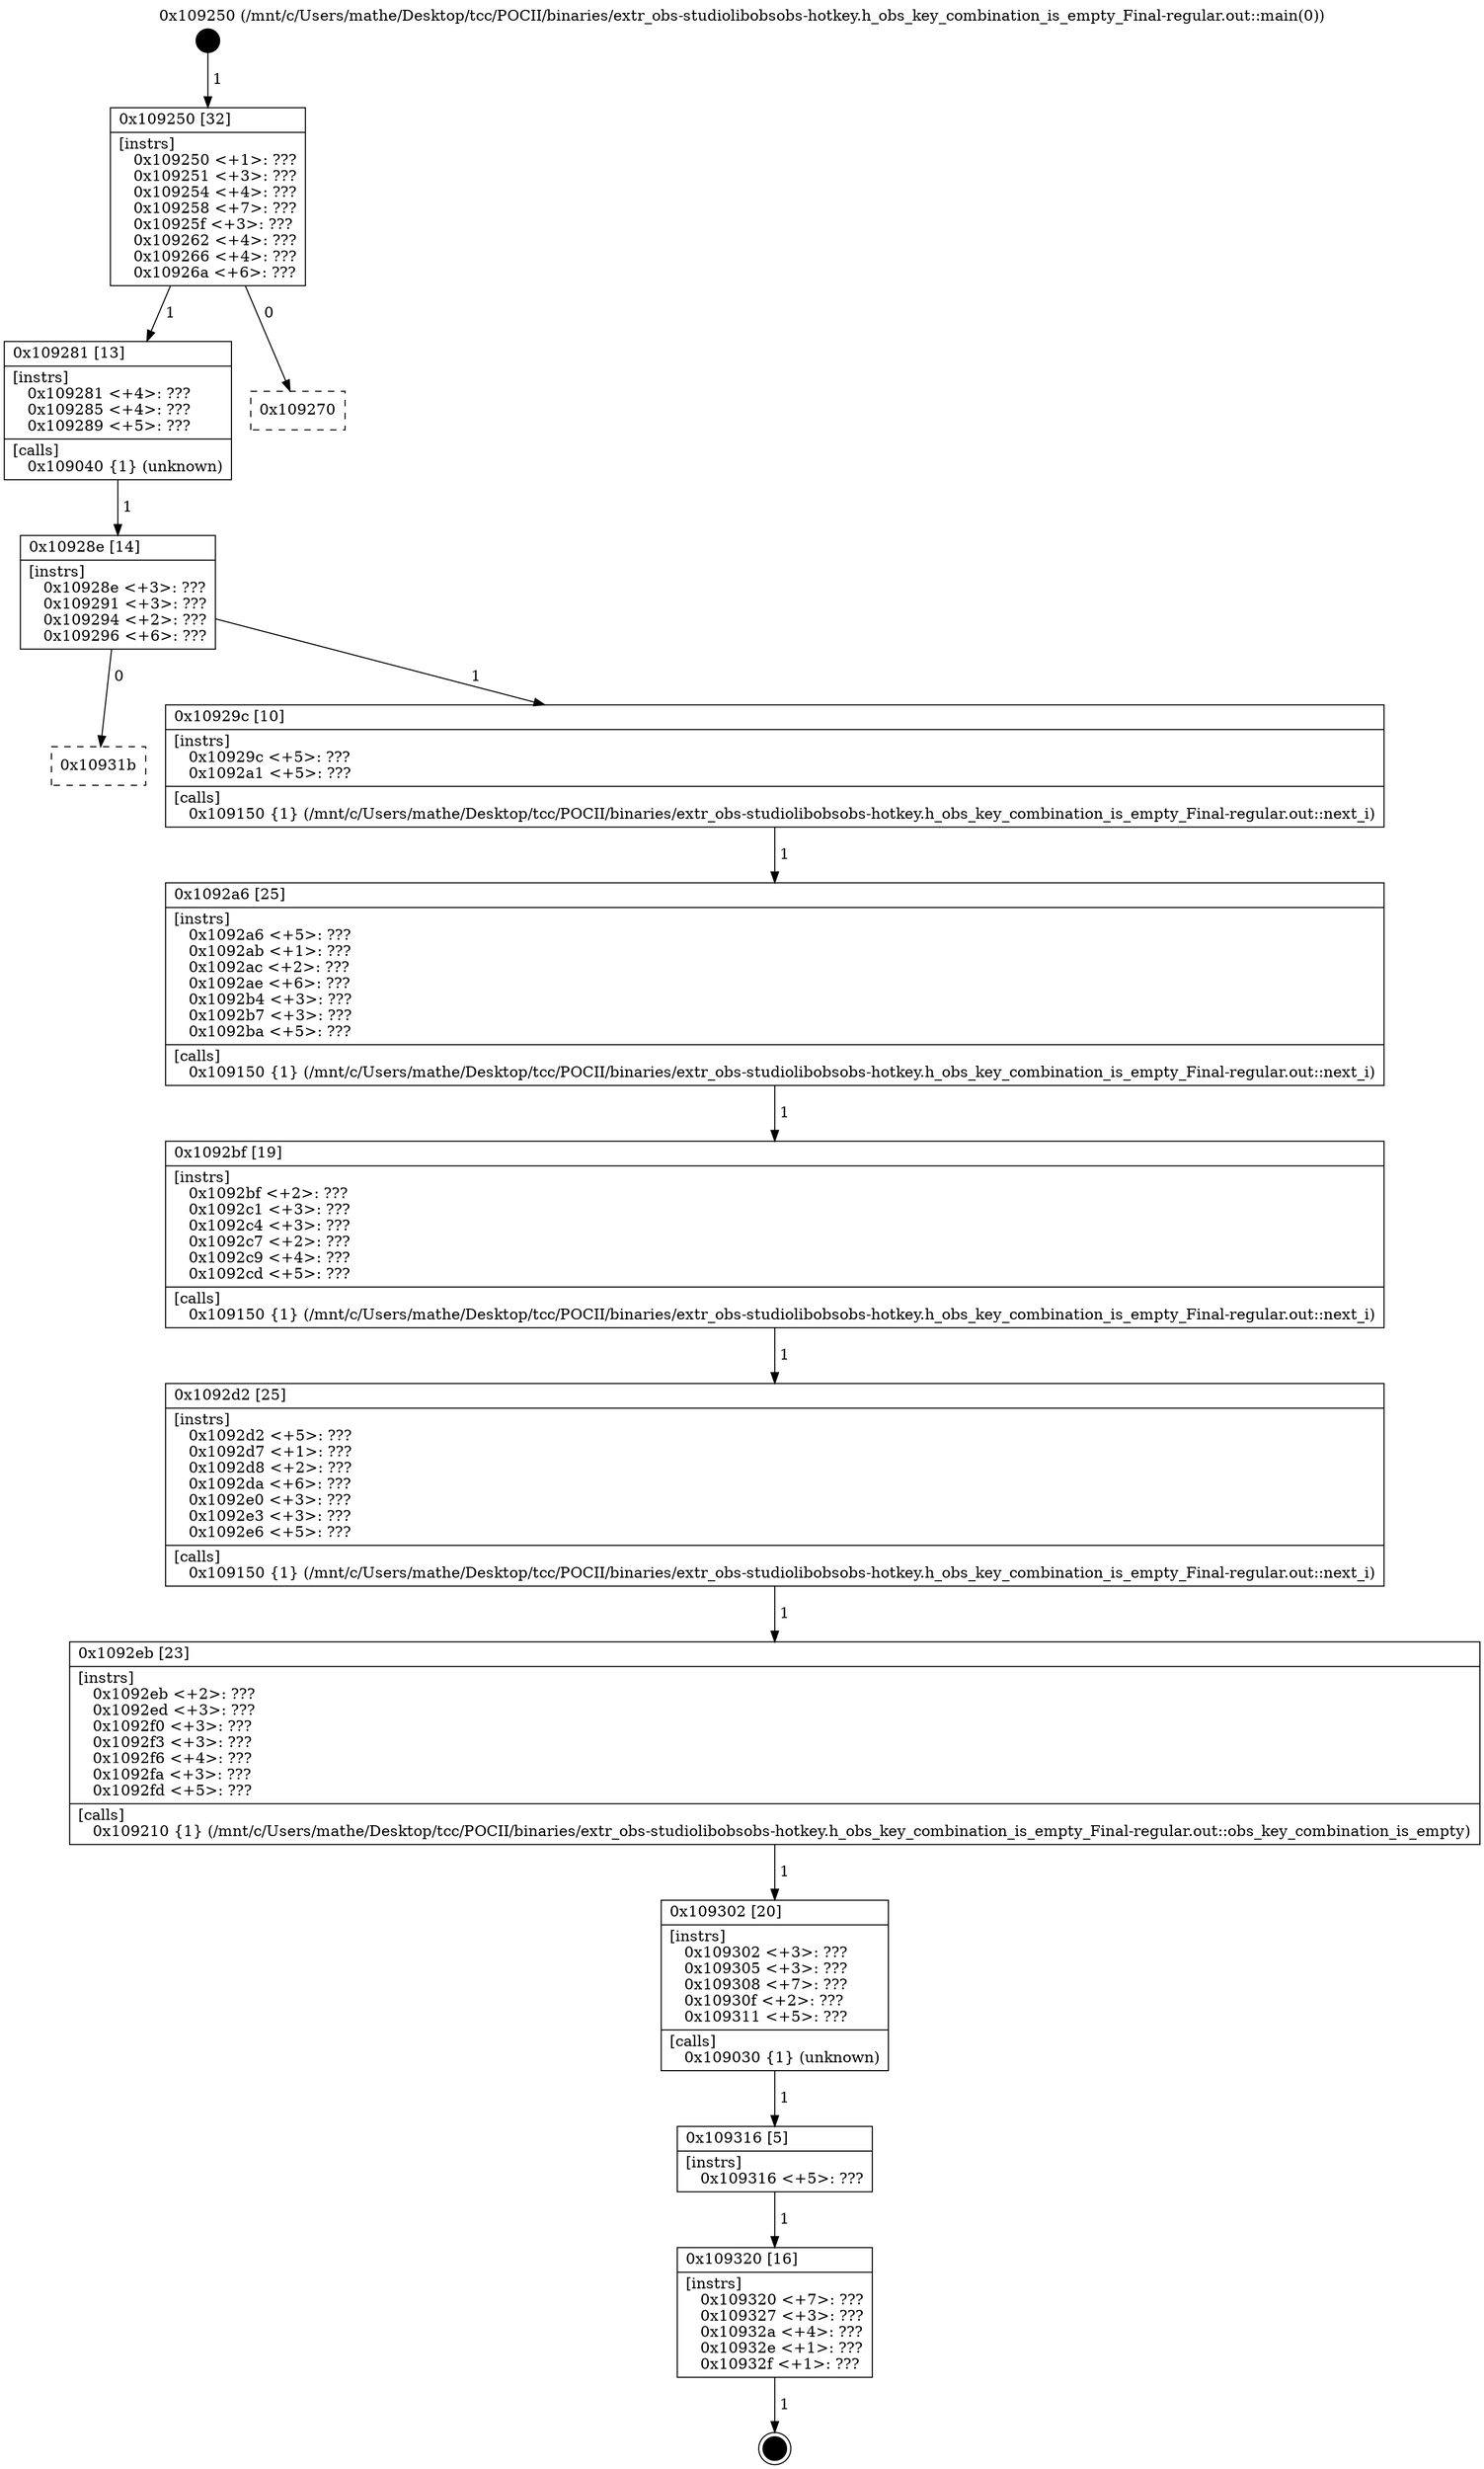 digraph "0x109250" {
  label = "0x109250 (/mnt/c/Users/mathe/Desktop/tcc/POCII/binaries/extr_obs-studiolibobsobs-hotkey.h_obs_key_combination_is_empty_Final-regular.out::main(0))"
  labelloc = "t"
  node[shape=record]

  Entry [label="",width=0.3,height=0.3,shape=circle,fillcolor=black,style=filled]
  "0x109250" [label="{
     0x109250 [32]\l
     | [instrs]\l
     &nbsp;&nbsp;0x109250 \<+1\>: ???\l
     &nbsp;&nbsp;0x109251 \<+3\>: ???\l
     &nbsp;&nbsp;0x109254 \<+4\>: ???\l
     &nbsp;&nbsp;0x109258 \<+7\>: ???\l
     &nbsp;&nbsp;0x10925f \<+3\>: ???\l
     &nbsp;&nbsp;0x109262 \<+4\>: ???\l
     &nbsp;&nbsp;0x109266 \<+4\>: ???\l
     &nbsp;&nbsp;0x10926a \<+6\>: ???\l
  }"]
  "0x109281" [label="{
     0x109281 [13]\l
     | [instrs]\l
     &nbsp;&nbsp;0x109281 \<+4\>: ???\l
     &nbsp;&nbsp;0x109285 \<+4\>: ???\l
     &nbsp;&nbsp;0x109289 \<+5\>: ???\l
     | [calls]\l
     &nbsp;&nbsp;0x109040 \{1\} (unknown)\l
  }"]
  "0x109270" [label="{
     0x109270\l
  }", style=dashed]
  "0x10928e" [label="{
     0x10928e [14]\l
     | [instrs]\l
     &nbsp;&nbsp;0x10928e \<+3\>: ???\l
     &nbsp;&nbsp;0x109291 \<+3\>: ???\l
     &nbsp;&nbsp;0x109294 \<+2\>: ???\l
     &nbsp;&nbsp;0x109296 \<+6\>: ???\l
  }"]
  "0x10931b" [label="{
     0x10931b\l
  }", style=dashed]
  "0x10929c" [label="{
     0x10929c [10]\l
     | [instrs]\l
     &nbsp;&nbsp;0x10929c \<+5\>: ???\l
     &nbsp;&nbsp;0x1092a1 \<+5\>: ???\l
     | [calls]\l
     &nbsp;&nbsp;0x109150 \{1\} (/mnt/c/Users/mathe/Desktop/tcc/POCII/binaries/extr_obs-studiolibobsobs-hotkey.h_obs_key_combination_is_empty_Final-regular.out::next_i)\l
  }"]
  Exit [label="",width=0.3,height=0.3,shape=circle,fillcolor=black,style=filled,peripheries=2]
  "0x1092a6" [label="{
     0x1092a6 [25]\l
     | [instrs]\l
     &nbsp;&nbsp;0x1092a6 \<+5\>: ???\l
     &nbsp;&nbsp;0x1092ab \<+1\>: ???\l
     &nbsp;&nbsp;0x1092ac \<+2\>: ???\l
     &nbsp;&nbsp;0x1092ae \<+6\>: ???\l
     &nbsp;&nbsp;0x1092b4 \<+3\>: ???\l
     &nbsp;&nbsp;0x1092b7 \<+3\>: ???\l
     &nbsp;&nbsp;0x1092ba \<+5\>: ???\l
     | [calls]\l
     &nbsp;&nbsp;0x109150 \{1\} (/mnt/c/Users/mathe/Desktop/tcc/POCII/binaries/extr_obs-studiolibobsobs-hotkey.h_obs_key_combination_is_empty_Final-regular.out::next_i)\l
  }"]
  "0x1092bf" [label="{
     0x1092bf [19]\l
     | [instrs]\l
     &nbsp;&nbsp;0x1092bf \<+2\>: ???\l
     &nbsp;&nbsp;0x1092c1 \<+3\>: ???\l
     &nbsp;&nbsp;0x1092c4 \<+3\>: ???\l
     &nbsp;&nbsp;0x1092c7 \<+2\>: ???\l
     &nbsp;&nbsp;0x1092c9 \<+4\>: ???\l
     &nbsp;&nbsp;0x1092cd \<+5\>: ???\l
     | [calls]\l
     &nbsp;&nbsp;0x109150 \{1\} (/mnt/c/Users/mathe/Desktop/tcc/POCII/binaries/extr_obs-studiolibobsobs-hotkey.h_obs_key_combination_is_empty_Final-regular.out::next_i)\l
  }"]
  "0x1092d2" [label="{
     0x1092d2 [25]\l
     | [instrs]\l
     &nbsp;&nbsp;0x1092d2 \<+5\>: ???\l
     &nbsp;&nbsp;0x1092d7 \<+1\>: ???\l
     &nbsp;&nbsp;0x1092d8 \<+2\>: ???\l
     &nbsp;&nbsp;0x1092da \<+6\>: ???\l
     &nbsp;&nbsp;0x1092e0 \<+3\>: ???\l
     &nbsp;&nbsp;0x1092e3 \<+3\>: ???\l
     &nbsp;&nbsp;0x1092e6 \<+5\>: ???\l
     | [calls]\l
     &nbsp;&nbsp;0x109150 \{1\} (/mnt/c/Users/mathe/Desktop/tcc/POCII/binaries/extr_obs-studiolibobsobs-hotkey.h_obs_key_combination_is_empty_Final-regular.out::next_i)\l
  }"]
  "0x1092eb" [label="{
     0x1092eb [23]\l
     | [instrs]\l
     &nbsp;&nbsp;0x1092eb \<+2\>: ???\l
     &nbsp;&nbsp;0x1092ed \<+3\>: ???\l
     &nbsp;&nbsp;0x1092f0 \<+3\>: ???\l
     &nbsp;&nbsp;0x1092f3 \<+3\>: ???\l
     &nbsp;&nbsp;0x1092f6 \<+4\>: ???\l
     &nbsp;&nbsp;0x1092fa \<+3\>: ???\l
     &nbsp;&nbsp;0x1092fd \<+5\>: ???\l
     | [calls]\l
     &nbsp;&nbsp;0x109210 \{1\} (/mnt/c/Users/mathe/Desktop/tcc/POCII/binaries/extr_obs-studiolibobsobs-hotkey.h_obs_key_combination_is_empty_Final-regular.out::obs_key_combination_is_empty)\l
  }"]
  "0x109302" [label="{
     0x109302 [20]\l
     | [instrs]\l
     &nbsp;&nbsp;0x109302 \<+3\>: ???\l
     &nbsp;&nbsp;0x109305 \<+3\>: ???\l
     &nbsp;&nbsp;0x109308 \<+7\>: ???\l
     &nbsp;&nbsp;0x10930f \<+2\>: ???\l
     &nbsp;&nbsp;0x109311 \<+5\>: ???\l
     | [calls]\l
     &nbsp;&nbsp;0x109030 \{1\} (unknown)\l
  }"]
  "0x109316" [label="{
     0x109316 [5]\l
     | [instrs]\l
     &nbsp;&nbsp;0x109316 \<+5\>: ???\l
  }"]
  "0x109320" [label="{
     0x109320 [16]\l
     | [instrs]\l
     &nbsp;&nbsp;0x109320 \<+7\>: ???\l
     &nbsp;&nbsp;0x109327 \<+3\>: ???\l
     &nbsp;&nbsp;0x10932a \<+4\>: ???\l
     &nbsp;&nbsp;0x10932e \<+1\>: ???\l
     &nbsp;&nbsp;0x10932f \<+1\>: ???\l
  }"]
  Entry -> "0x109250" [label=" 1"]
  "0x109250" -> "0x109281" [label=" 1"]
  "0x109250" -> "0x109270" [label=" 0"]
  "0x109281" -> "0x10928e" [label=" 1"]
  "0x10928e" -> "0x10931b" [label=" 0"]
  "0x10928e" -> "0x10929c" [label=" 1"]
  "0x109320" -> Exit [label=" 1"]
  "0x10929c" -> "0x1092a6" [label=" 1"]
  "0x1092a6" -> "0x1092bf" [label=" 1"]
  "0x1092bf" -> "0x1092d2" [label=" 1"]
  "0x1092d2" -> "0x1092eb" [label=" 1"]
  "0x1092eb" -> "0x109302" [label=" 1"]
  "0x109302" -> "0x109316" [label=" 1"]
  "0x109316" -> "0x109320" [label=" 1"]
}
